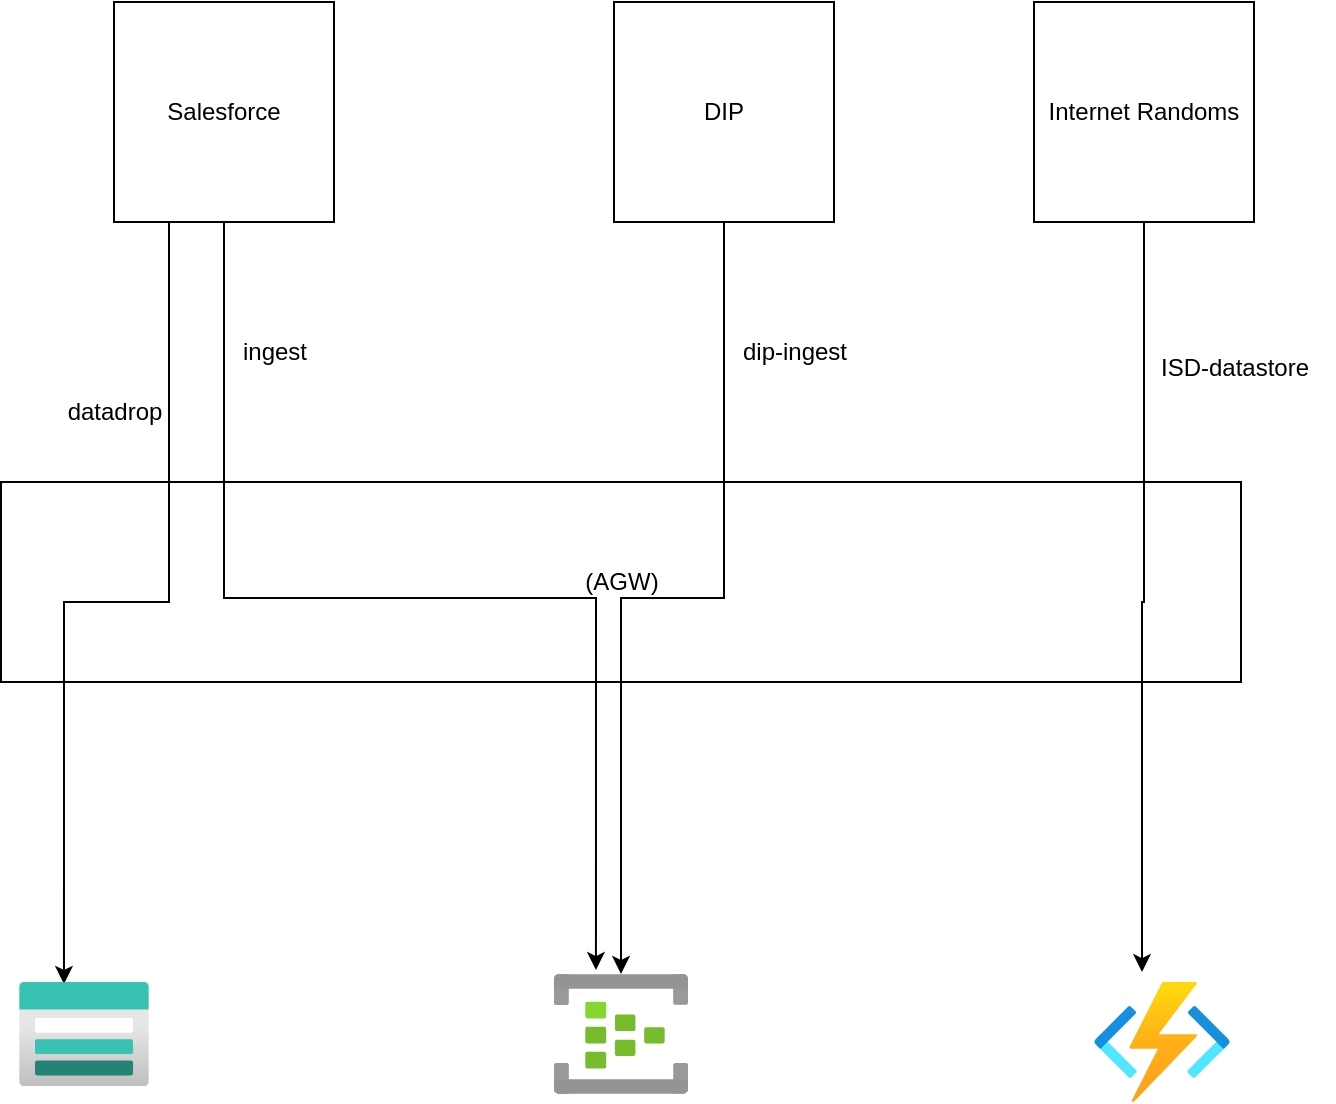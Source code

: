 <mxfile version="21.3.6" type="github">
  <diagram name="Page-1" id="_kbAUamdsEitSHpLiYVL">
    <mxGraphModel dx="1468" dy="1262" grid="1" gridSize="10" guides="1" tooltips="1" connect="1" arrows="1" fold="1" page="1" pageScale="1" pageWidth="827" pageHeight="1169" math="0" shadow="0">
      <root>
        <mxCell id="0" />
        <mxCell id="1" parent="0" />
        <mxCell id="F-h7AW0LBQ3TBnKWL7sb-7" value="(AGW)" style="rounded=0;whiteSpace=wrap;html=1;" vertex="1" parent="1">
          <mxGeometry x="43.5" y="380" width="620" height="100" as="geometry" />
        </mxCell>
        <mxCell id="F-h7AW0LBQ3TBnKWL7sb-1" style="edgeStyle=orthogonalEdgeStyle;rounded=0;orthogonalLoop=1;jettySize=auto;html=1;exitX=0.5;exitY=1;exitDx=0;exitDy=0;entryX=0.313;entryY=-0.033;entryDx=0;entryDy=0;entryPerimeter=0;" edge="1" parent="1" source="eteMdfNSblOHJH8BzZDT-1" target="eteMdfNSblOHJH8BzZDT-5">
          <mxGeometry relative="1" as="geometry" />
        </mxCell>
        <mxCell id="F-h7AW0LBQ3TBnKWL7sb-4" style="edgeStyle=orthogonalEdgeStyle;rounded=0;orthogonalLoop=1;jettySize=auto;html=1;exitX=0.25;exitY=1;exitDx=0;exitDy=0;entryX=0.346;entryY=0.019;entryDx=0;entryDy=0;entryPerimeter=0;" edge="1" parent="1" source="eteMdfNSblOHJH8BzZDT-1" target="eteMdfNSblOHJH8BzZDT-4">
          <mxGeometry relative="1" as="geometry" />
        </mxCell>
        <mxCell id="eteMdfNSblOHJH8BzZDT-1" value="Salesforce" style="whiteSpace=wrap;html=1;aspect=fixed;" parent="1" vertex="1">
          <mxGeometry x="100" y="140" width="110" height="110" as="geometry" />
        </mxCell>
        <mxCell id="F-h7AW0LBQ3TBnKWL7sb-2" style="edgeStyle=orthogonalEdgeStyle;rounded=0;orthogonalLoop=1;jettySize=auto;html=1;exitX=0.5;exitY=1;exitDx=0;exitDy=0;" edge="1" parent="1" source="eteMdfNSblOHJH8BzZDT-2" target="eteMdfNSblOHJH8BzZDT-5">
          <mxGeometry relative="1" as="geometry" />
        </mxCell>
        <mxCell id="eteMdfNSblOHJH8BzZDT-2" value="DIP" style="whiteSpace=wrap;html=1;aspect=fixed;" parent="1" vertex="1">
          <mxGeometry x="350" y="140" width="110" height="110" as="geometry" />
        </mxCell>
        <mxCell id="F-h7AW0LBQ3TBnKWL7sb-3" style="edgeStyle=orthogonalEdgeStyle;rounded=0;orthogonalLoop=1;jettySize=auto;html=1;exitX=0.5;exitY=1;exitDx=0;exitDy=0;entryX=0.353;entryY=-0.083;entryDx=0;entryDy=0;entryPerimeter=0;" edge="1" parent="1" source="eteMdfNSblOHJH8BzZDT-3" target="eteMdfNSblOHJH8BzZDT-6">
          <mxGeometry relative="1" as="geometry" />
        </mxCell>
        <mxCell id="eteMdfNSblOHJH8BzZDT-3" value="Internet Randoms" style="whiteSpace=wrap;html=1;aspect=fixed;" parent="1" vertex="1">
          <mxGeometry x="560" y="140" width="110" height="110" as="geometry" />
        </mxCell>
        <mxCell id="eteMdfNSblOHJH8BzZDT-4" value="" style="image;aspect=fixed;html=1;points=[];align=center;fontSize=12;image=img/lib/azure2/storage/Storage_Accounts.svg;" parent="1" vertex="1">
          <mxGeometry x="52.5" y="630" width="65" height="52" as="geometry" />
        </mxCell>
        <mxCell id="eteMdfNSblOHJH8BzZDT-5" value="" style="image;aspect=fixed;html=1;points=[];align=center;fontSize=12;image=img/lib/azure2/iot/Event_Hubs.svg;" parent="1" vertex="1">
          <mxGeometry x="320" y="626" width="67" height="60" as="geometry" />
        </mxCell>
        <mxCell id="eteMdfNSblOHJH8BzZDT-6" value="" style="image;aspect=fixed;html=1;points=[];align=center;fontSize=12;image=img/lib/azure2/compute/Function_Apps.svg;" parent="1" vertex="1">
          <mxGeometry x="590" y="630" width="68" height="60" as="geometry" />
        </mxCell>
        <mxCell id="F-h7AW0LBQ3TBnKWL7sb-8" value="datadrop" style="text;html=1;align=center;verticalAlign=middle;resizable=0;points=[];autosize=1;strokeColor=none;fillColor=none;" vertex="1" parent="1">
          <mxGeometry x="65" y="330" width="70" height="30" as="geometry" />
        </mxCell>
        <mxCell id="F-h7AW0LBQ3TBnKWL7sb-9" value="ingest" style="text;html=1;align=center;verticalAlign=middle;resizable=0;points=[];autosize=1;strokeColor=none;fillColor=none;" vertex="1" parent="1">
          <mxGeometry x="150" y="300" width="60" height="30" as="geometry" />
        </mxCell>
        <mxCell id="F-h7AW0LBQ3TBnKWL7sb-10" value="dip-ingest" style="text;html=1;align=center;verticalAlign=middle;resizable=0;points=[];autosize=1;strokeColor=none;fillColor=none;" vertex="1" parent="1">
          <mxGeometry x="400" y="300" width="80" height="30" as="geometry" />
        </mxCell>
        <mxCell id="F-h7AW0LBQ3TBnKWL7sb-11" value="ISD-datastore" style="text;html=1;align=center;verticalAlign=middle;resizable=0;points=[];autosize=1;strokeColor=none;fillColor=none;" vertex="1" parent="1">
          <mxGeometry x="610" y="308" width="100" height="30" as="geometry" />
        </mxCell>
      </root>
    </mxGraphModel>
  </diagram>
</mxfile>
